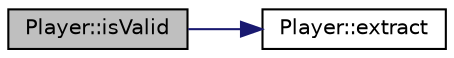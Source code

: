 digraph "Player::isValid"
{
  edge [fontname="Helvetica",fontsize="10",labelfontname="Helvetica",labelfontsize="10"];
  node [fontname="Helvetica",fontsize="10",shape=record];
  rankdir="LR";
  Node3 [label="Player::isValid",height=0.2,width=0.4,color="black", fillcolor="grey75", style="filled", fontcolor="black"];
  Node3 -> Node4 [color="midnightblue",fontsize="10",style="solid",fontname="Helvetica"];
  Node4 [label="Player::extract",height=0.2,width=0.4,color="black", fillcolor="white", style="filled",URL="$classPlayer.html#a4fccb524224366a9fc30ff16042686c1",tooltip="Remove the set of letters of the movement, including possible repetitions, from the set of stored let..."];
}
